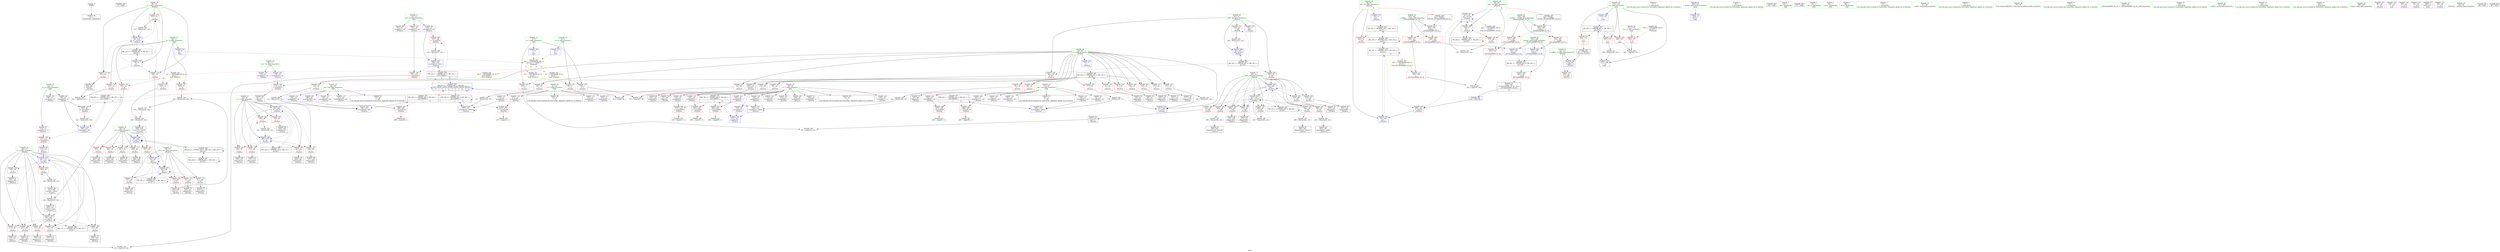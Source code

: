digraph "SVFG" {
	label="SVFG";

	Node0x55dfea35b270 [shape=record,color=grey,label="{NodeID: 0\nNullPtr}"];
	Node0x55dfea35b270 -> Node0x55dfea383010[style=solid];
	Node0x55dfea3cb260 [shape=record,color=black,label="{NodeID: 443\n70 = PHI()\n}"];
	Node0x55dfea386b60 [shape=record,color=red,label="{NodeID: 194\n107\<--106\n\<--arrayidx10\n_Z5solvei\n}"];
	Node0x55dfea386b60 -> Node0x55dfea394360[style=solid];
	Node0x55dfea383e10 [shape=record,color=purple,label="{NodeID: 111\n259\<--18\narrayidx86\<--v\n_Z5solvei\n}"];
	Node0x55dfea382080 [shape=record,color=green,label="{NodeID: 28\n50\<--51\nret\<--ret_field_insensitive\n_Z5solvei\n|{|<s3>8}}"];
	Node0x55dfea382080 -> Node0x55dfea38b390[style=solid];
	Node0x55dfea382080 -> Node0x55dfea390ab0[style=solid];
	Node0x55dfea382080 -> Node0x55dfea391130[style=solid];
	Node0x55dfea382080:s3 -> Node0x55dfea3cb850[style=solid,color=red];
	Node0x55dfea394c60 [shape=record,color=grey,label="{NodeID: 305\n151 = Binary(124, 150, )\n}"];
	Node0x55dfea394c60 -> Node0x55dfea388790[style=solid];
	Node0x55dfea3882b0 [shape=record,color=blue,label="{NodeID: 222\n99\<--101\narrayidx8\<--dec\n_Z5solvei\n}"];
	Node0x55dfea3882b0 -> Node0x55dfea386c30[style=dashed];
	Node0x55dfea3882b0 -> Node0x55dfea3ad9e0[style=dashed];
	Node0x55dfea389cd0 [shape=record,color=red,label="{NodeID: 139\n323\<--42\n\<--tc.addr\n_Z5solvei\n}"];
	Node0x55dfea384940 [shape=record,color=black,label="{NodeID: 56\n105\<--104\nidxprom9\<--\n_Z5solvei\n}"];
	Node0x55dfea3a25f0 [shape=record,color=black,label="{NodeID: 333\nMR_46V_3 = PHI(MR_46V_4, MR_46V_2, )\npts\{342 \}\n}"];
	Node0x55dfea3a25f0 -> Node0x55dfea387520[style=dashed];
	Node0x55dfea3917b0 [shape=record,color=blue,label="{NodeID: 250\n341\<--358\nretval\<--\n_ZSt3maxIiERKT_S2_S2_\n}"];
	Node0x55dfea3917b0 -> Node0x55dfea3a25f0[style=dashed];
	Node0x55dfea38b390 [shape=record,color=red,label="{NodeID: 167\n324\<--50\n\<--ret\n_Z5solvei\n}"];
	Node0x55dfea386000 [shape=record,color=black,label="{NodeID: 84\n248\<--247\nidxprom78\<--\n_Z5solvei\n}"];
	Node0x55dfea35f580 [shape=record,color=green,label="{NodeID: 1\n5\<--1\n\<--dummyObj\nCan only get source location for instruction, argument, global var or function.}"];
	Node0x55dfea3cb360 [shape=record,color=black,label="{NodeID: 444\n301 = PHI(338, )\n}"];
	Node0x55dfea3cb360 -> Node0x55dfea387450[style=solid];
	Node0x55dfea386c30 [shape=record,color=red,label="{NodeID: 195\n113\<--112\n\<--arrayidx13\n_Z5solvei\n}"];
	Node0x55dfea386c30 -> Node0x55dfea384ae0[style=solid];
	Node0x55dfea383ee0 [shape=record,color=purple,label="{NodeID: 112\n263\<--18\narrayidx89\<--v\n_Z5solvei\n}"];
	Node0x55dfea383ee0 -> Node0x55dfea387110[style=solid];
	Node0x55dfea382150 [shape=record,color=green,label="{NodeID: 29\n52\<--53\ni48\<--i48_field_insensitive\n_Z5solvei\n}"];
	Node0x55dfea382150 -> Node0x55dfea38b460[style=solid];
	Node0x55dfea382150 -> Node0x55dfea38b530[style=solid];
	Node0x55dfea382150 -> Node0x55dfea38b600[style=solid];
	Node0x55dfea382150 -> Node0x55dfea390b80[style=solid];
	Node0x55dfea382150 -> Node0x55dfea391470[style=solid];
	Node0x55dfea394de0 [shape=record,color=grey,label="{NodeID: 306\n178 = Binary(124, 177, )\n}"];
	Node0x55dfea394de0 -> Node0x55dfea390910[style=solid];
	Node0x55dfea388380 [shape=record,color=blue,label="{NodeID: 223\n106\<--108\narrayidx10\<--dec11\n_Z5solvei\n}"];
	Node0x55dfea388380 -> Node0x55dfea386dd0[style=dashed];
	Node0x55dfea388380 -> Node0x55dfea3adee0[style=dashed];
	Node0x55dfea389da0 [shape=record,color=red,label="{NodeID: 140\n82\<--44\n\<--i\n_Z5solvei\n}"];
	Node0x55dfea389da0 -> Node0x55dfea3962e0[style=solid];
	Node0x55dfea384a10 [shape=record,color=black,label="{NodeID: 57\n111\<--110\nidxprom12\<--\n_Z5solvei\n}"];
	Node0x55dfea391880 [shape=record,color=blue,label="{NodeID: 251\n369\<--5\nretval\<--\nmain\n}"];
	Node0x55dfea38b460 [shape=record,color=red,label="{NodeID: 168\n194\<--52\n\<--i48\n_Z5solvei\n}"];
	Node0x55dfea38b460 -> Node0x55dfea3858b0[style=solid];
	Node0x55dfea3860d0 [shape=record,color=black,label="{NodeID: 85\n251\<--250\nidxprom80\<--\n_Z5solvei\n}"];
	Node0x55dfea35f610 [shape=record,color=green,label="{NodeID: 2\n8\<--1\n\<--dummyObj\nCan only get source location for instruction, argument, global var or function.}"];
	Node0x55dfea3cb550 [shape=record,color=black,label="{NodeID: 445\n326 = PHI()\n}"];
	Node0x55dfea386d00 [shape=record,color=red,label="{NodeID: 196\n119\<--118\n\<--arrayidx15\n_Z5solvei\n}"];
	Node0x55dfea386d00 -> Node0x55dfea384c80[style=solid];
	Node0x55dfea383fb0 [shape=record,color=purple,label="{NodeID: 113\n154\<--21\narrayidx32\<--u\n_Z5solvei\n}"];
	Node0x55dfea382220 [shape=record,color=green,label="{NodeID: 30\n54\<--55\nj\<--j_field_insensitive\n_Z5solvei\n}"];
	Node0x55dfea382220 -> Node0x55dfea38b6d0[style=solid];
	Node0x55dfea382220 -> Node0x55dfea38b7a0[style=solid];
	Node0x55dfea382220 -> Node0x55dfea38b870[style=solid];
	Node0x55dfea382220 -> Node0x55dfea390c50[style=solid];
	Node0x55dfea382220 -> Node0x55dfea3913a0[style=solid];
	Node0x55dfea38cd50 [shape=record,color=yellow,style=double,label="{NodeID: 390\n34V_1 = ENCHI(MR_34V_0)\npts\{170000 \}\nFun[_Z5solvei]}"];
	Node0x55dfea38cd50 -> Node0x55dfea386d00[style=dashed];
	Node0x55dfea394f60 [shape=record,color=grey,label="{NodeID: 307\n295 = Binary(294, 124, )\n}"];
	Node0x55dfea394f60 -> Node0x55dfea386750[style=solid];
	Node0x55dfea388450 [shape=record,color=blue,label="{NodeID: 224\n46\<--114\nx\<--conv\n_Z5solvei\n}"];
	Node0x55dfea388450 -> Node0x55dfea38a900[style=dashed];
	Node0x55dfea388450 -> Node0x55dfea38a9d0[style=dashed];
	Node0x55dfea388450 -> Node0x55dfea38aaa0[style=dashed];
	Node0x55dfea388450 -> Node0x55dfea38ab70[style=dashed];
	Node0x55dfea388450 -> Node0x55dfea38ac40[style=dashed];
	Node0x55dfea388450 -> Node0x55dfea38ad10[style=dashed];
	Node0x55dfea388450 -> Node0x55dfea38ade0[style=dashed];
	Node0x55dfea388450 -> Node0x55dfea388860[style=dashed];
	Node0x55dfea388450 -> Node0x55dfea3acfe0[style=dashed];
	Node0x55dfea389e70 [shape=record,color=red,label="{NodeID: 141\n86\<--44\n\<--i\n_Z5solvei\n}"];
	Node0x55dfea389e70 -> Node0x55dfea384600[style=solid];
	Node0x55dfea384ae0 [shape=record,color=black,label="{NodeID: 58\n114\<--113\nconv\<--\n_Z5solvei\n}"];
	Node0x55dfea384ae0 -> Node0x55dfea388450[style=solid];
	Node0x55dfea391950 [shape=record,color=blue,label="{NodeID: 252\n373\<--124\ni\<--\nmain\n}"];
	Node0x55dfea391950 -> Node0x55dfea3a88f0[style=dashed];
	Node0x55dfea38b530 [shape=record,color=red,label="{NodeID: 169\n208\<--52\n\<--i48\n_Z5solvei\n}"];
	Node0x55dfea38b530 -> Node0x55dfea390df0[style=solid];
	Node0x55dfea3861a0 [shape=record,color=black,label="{NodeID: 86\n258\<--257\nidxprom85\<--\n_Z5solvei\n}"];
	Node0x55dfea380380 [shape=record,color=green,label="{NodeID: 3\n30\<--1\n.str\<--dummyObj\nGlob }"];
	Node0x55dfea3cb620 [shape=record,color=black,label="{NodeID: 446\n377 = PHI()\n}"];
	Node0x55dfea386dd0 [shape=record,color=red,label="{NodeID: 197\n138\<--137\n\<--arrayidx23\n_Z5solvei\n}"];
	Node0x55dfea386dd0 -> Node0x55dfea396160[style=solid];
	Node0x55dfea384080 [shape=record,color=purple,label="{NodeID: 114\n157\<--21\narrayidx34\<--u\n_Z5solvei\n}"];
	Node0x55dfea384080 -> Node0x55dfea388790[style=solid];
	Node0x55dfea3822f0 [shape=record,color=green,label="{NodeID: 31\n56\<--57\nx57\<--x57_field_insensitive\n_Z5solvei\n}"];
	Node0x55dfea3822f0 -> Node0x55dfea38b940[style=solid];
	Node0x55dfea3822f0 -> Node0x55dfea38ba10[style=solid];
	Node0x55dfea3822f0 -> Node0x55dfea38bae0[style=solid];
	Node0x55dfea3822f0 -> Node0x55dfea38bbb0[style=solid];
	Node0x55dfea3822f0 -> Node0x55dfea390d20[style=solid];
	Node0x55dfea3822f0 -> Node0x55dfea391200[style=solid];
	Node0x55dfea3950e0 [shape=record,color=grey,label="{NodeID: 308\n320 = Binary(319, 124, )\n}"];
	Node0x55dfea3950e0 -> Node0x55dfea391470[style=solid];
	Node0x55dfea388520 [shape=record,color=blue,label="{NodeID: 225\n48\<--120\nt\<--conv16\n_Z5solvei\n}"];
	Node0x55dfea388520 -> Node0x55dfea38aeb0[style=dashed];
	Node0x55dfea388520 -> Node0x55dfea38af80[style=dashed];
	Node0x55dfea388520 -> Node0x55dfea38b050[style=dashed];
	Node0x55dfea388520 -> Node0x55dfea38b120[style=dashed];
	Node0x55dfea388520 -> Node0x55dfea38b1f0[style=dashed];
	Node0x55dfea388520 -> Node0x55dfea38b2c0[style=dashed];
	Node0x55dfea388520 -> Node0x55dfea388930[style=dashed];
	Node0x55dfea388520 -> Node0x55dfea3ad4e0[style=dashed];
	Node0x55dfea389f40 [shape=record,color=red,label="{NodeID: 142\n89\<--44\n\<--i\n_Z5solvei\n}"];
	Node0x55dfea389f40 -> Node0x55dfea3846d0[style=solid];
	Node0x55dfea384bb0 [shape=record,color=black,label="{NodeID: 59\n117\<--116\nidxprom14\<--\n_Z5solvei\n}"];
	Node0x55dfea391a20 [shape=record,color=blue,label="{NodeID: 253\n373\<--388\ni\<--inc\nmain\n}"];
	Node0x55dfea391a20 -> Node0x55dfea3a88f0[style=dashed];
	Node0x55dfea38b600 [shape=record,color=red,label="{NodeID: 170\n319\<--52\n\<--i48\n_Z5solvei\n}"];
	Node0x55dfea38b600 -> Node0x55dfea3950e0[style=solid];
	Node0x55dfea386270 [shape=record,color=black,label="{NodeID: 87\n262\<--261\nidxprom88\<--add87\n_Z5solvei\n}"];
	Node0x55dfea380410 [shape=record,color=green,label="{NodeID: 4\n32\<--1\n.str.1\<--dummyObj\nGlob }"];
	Node0x55dfea3cb6f0 [shape=record,color=black,label="{NodeID: 447\n41 = PHI(384, )\n0th arg _Z5solvei }"];
	Node0x55dfea3cb6f0 -> Node0x55dfea388110[style=solid];
	Node0x55dfea386ea0 [shape=record,color=red,label="{NodeID: 198\n217\<--216\n\<--arrayidx62\n_Z5solvei\n}"];
	Node0x55dfea386ea0 -> Node0x55dfea396760[style=solid];
	Node0x55dfea384150 [shape=record,color=purple,label="{NodeID: 115\n270\<--21\narrayidx94\<--u\n_Z5solvei\n}"];
	Node0x55dfea3823c0 [shape=record,color=green,label="{NodeID: 32\n58\<--59\ny\<--y_field_insensitive\n_Z5solvei\n}"];
	Node0x55dfea3823c0 -> Node0x55dfea38bc80[style=solid];
	Node0x55dfea3823c0 -> Node0x55dfea38bd50[style=solid];
	Node0x55dfea3823c0 -> Node0x55dfea38be20[style=solid];
	Node0x55dfea3823c0 -> Node0x55dfea38bef0[style=solid];
	Node0x55dfea3823c0 -> Node0x55dfea38bfc0[style=solid];
	Node0x55dfea3823c0 -> Node0x55dfea390f90[style=solid];
	Node0x55dfea395260 [shape=record,color=grey,label="{NodeID: 309\n310 = Binary(309, 124, )\n}"];
	Node0x55dfea395260 -> Node0x55dfea3912d0[style=solid];
	Node0x55dfea3885f0 [shape=record,color=blue,label="{NodeID: 226\n130\<--123\narrayidx20\<--add\n_Z5solvei\n}"];
	Node0x55dfea3885f0 -> Node0x55dfea3aede0[style=dashed];
	Node0x55dfea38a010 [shape=record,color=red,label="{NodeID: 143\n92\<--44\n\<--i\n_Z5solvei\n}"];
	Node0x55dfea38a010 -> Node0x55dfea3847a0[style=solid];
	Node0x55dfea384c80 [shape=record,color=black,label="{NodeID: 60\n120\<--119\nconv16\<--\n_Z5solvei\n}"];
	Node0x55dfea384c80 -> Node0x55dfea388520[style=solid];
	Node0x55dfea38b6d0 [shape=record,color=red,label="{NodeID: 171\n201\<--54\n\<--j\n_Z5solvei\n}"];
	Node0x55dfea38b6d0 -> Node0x55dfea385980[style=solid];
	Node0x55dfea386340 [shape=record,color=black,label="{NodeID: 88\n269\<--268\nidxprom93\<--\n_Z5solvei\n}"];
	Node0x55dfea3804a0 [shape=record,color=green,label="{NodeID: 5\n34\<--1\n.str.2\<--dummyObj\nGlob }"];
	Node0x55dfea3cb850 [shape=record,color=black,label="{NodeID: 448\n339 = PHI(50, )\n0th arg _ZSt3maxIiERKT_S2_S2_ }"];
	Node0x55dfea3cb850 -> Node0x55dfea391540[style=solid];
	Node0x55dfea3acae0 [shape=record,color=black,label="{NodeID: 365\nMR_10V_3 = PHI(MR_10V_4, MR_10V_2, )\npts\{45 \}\n}"];
	Node0x55dfea3acae0 -> Node0x55dfea389da0[style=dashed];
	Node0x55dfea3acae0 -> Node0x55dfea389e70[style=dashed];
	Node0x55dfea3acae0 -> Node0x55dfea389f40[style=dashed];
	Node0x55dfea3acae0 -> Node0x55dfea38a010[style=dashed];
	Node0x55dfea3acae0 -> Node0x55dfea38a0e0[style=dashed];
	Node0x55dfea3acae0 -> Node0x55dfea38a1b0[style=dashed];
	Node0x55dfea3acae0 -> Node0x55dfea38a280[style=dashed];
	Node0x55dfea3acae0 -> Node0x55dfea38a350[style=dashed];
	Node0x55dfea3acae0 -> Node0x55dfea38a420[style=dashed];
	Node0x55dfea3acae0 -> Node0x55dfea38a4f0[style=dashed];
	Node0x55dfea3acae0 -> Node0x55dfea38a5c0[style=dashed];
	Node0x55dfea3acae0 -> Node0x55dfea38a690[style=dashed];
	Node0x55dfea3acae0 -> Node0x55dfea38a760[style=dashed];
	Node0x55dfea3acae0 -> Node0x55dfea38a830[style=dashed];
	Node0x55dfea3acae0 -> Node0x55dfea3909e0[style=dashed];
	Node0x55dfea386f70 [shape=record,color=red,label="{NodeID: 199\n227\<--226\n\<--arrayidx66\n_Z5solvei\n}"];
	Node0x55dfea386f70 -> Node0x55dfea397360[style=solid];
	Node0x55dfea388a20 [shape=record,color=purple,label="{NodeID: 116\n273\<--21\narrayidx96\<--u\n_Z5solvei\n}"];
	Node0x55dfea388a20 -> Node0x55dfea3871e0[style=solid];
	Node0x55dfea382490 [shape=record,color=green,label="{NodeID: 33\n60\<--61\nt58\<--t58_field_insensitive\n_Z5solvei\n}"];
	Node0x55dfea382490 -> Node0x55dfea38c090[style=solid];
	Node0x55dfea382490 -> Node0x55dfea38c160[style=solid];
	Node0x55dfea382490 -> Node0x55dfea38c230[style=solid];
	Node0x55dfea382490 -> Node0x55dfea38c300[style=solid];
	Node0x55dfea382490 -> Node0x55dfea38c3d0[style=solid];
	Node0x55dfea382490 -> Node0x55dfea38c4a0[style=solid];
	Node0x55dfea382490 -> Node0x55dfea38c570[style=solid];
	Node0x55dfea382490 -> Node0x55dfea38c640[style=solid];
	Node0x55dfea382490 -> Node0x55dfea38c710[style=solid];
	Node0x55dfea382490 -> Node0x55dfea390df0[style=solid];
	Node0x55dfea382490 -> Node0x55dfea3912d0[style=solid];
	Node0x55dfea3953e0 [shape=record,color=grey,label="{NodeID: 310\n188 = Binary(187, 124, )\n}"];
	Node0x55dfea3953e0 -> Node0x55dfea3909e0[style=solid];
	Node0x55dfea3886c0 [shape=record,color=blue,label="{NodeID: 227\n148\<--142\narrayidx29\<--add25\n_Z5solvei\n}"];
	Node0x55dfea3886c0 -> Node0x55dfea3886c0[style=dashed];
	Node0x55dfea3886c0 -> Node0x55dfea390840[style=dashed];
	Node0x55dfea38a0e0 [shape=record,color=red,label="{NodeID: 144\n97\<--44\n\<--i\n_Z5solvei\n}"];
	Node0x55dfea38a0e0 -> Node0x55dfea384870[style=solid];
	Node0x55dfea384d50 [shape=record,color=black,label="{NodeID: 61\n126\<--125\nidxprom17\<--\n_Z5solvei\n}"];
	Node0x55dfea3a3ef0 [shape=record,color=black,label="{NodeID: 338\nMR_16V_6 = PHI(MR_16V_7, MR_16V_4, )\npts\{51 \}\n|{|<s4>8}}"];
	Node0x55dfea3a3ef0 -> Node0x55dfea387450[style=dashed];
	Node0x55dfea3a3ef0 -> Node0x55dfea391130[style=dashed];
	Node0x55dfea3a3ef0 -> Node0x55dfea3a3ef0[style=dashed];
	Node0x55dfea3a3ef0 -> Node0x55dfea3aace0[style=dashed];
	Node0x55dfea3a3ef0:s4 -> Node0x55dfea38e1c0[style=dashed,color=red];
	Node0x55dfea38b7a0 [shape=record,color=red,label="{NodeID: 172\n206\<--54\n\<--j\n_Z5solvei\n}"];
	Node0x55dfea38b7a0 -> Node0x55dfea390d20[style=solid];
	Node0x55dfea386410 [shape=record,color=black,label="{NodeID: 89\n272\<--271\nidxprom95\<--\n_Z5solvei\n}"];
	Node0x55dfea380d70 [shape=record,color=green,label="{NodeID: 6\n36\<--1\n.str.3\<--dummyObj\nGlob }"];
	Node0x55dfea3cb990 [shape=record,color=black,label="{NodeID: 449\n340 = PHI(62, )\n1st arg _ZSt3maxIiERKT_S2_S2_ }"];
	Node0x55dfea3cb990 -> Node0x55dfea391610[style=solid];
	Node0x55dfea3acfe0 [shape=record,color=black,label="{NodeID: 366\nMR_12V_2 = PHI(MR_12V_4, MR_12V_1, )\npts\{47 \}\n}"];
	Node0x55dfea3acfe0 -> Node0x55dfea388450[style=dashed];
	Node0x55dfea387040 [shape=record,color=red,label="{NodeID: 200\n253\<--252\n\<--arrayidx81\n_Z5solvei\n}"];
	Node0x55dfea387040 -> Node0x55dfea396be0[style=solid];
	Node0x55dfea388af0 [shape=record,color=purple,label="{NodeID: 117\n127\<--24\narrayidx18\<--ent\n_Z5solvei\n}"];
	Node0x55dfea382560 [shape=record,color=green,label="{NodeID: 34\n62\<--63\ncnt\<--cnt_field_insensitive\n_Z5solvei\n|{|<s3>8}}"];
	Node0x55dfea382560 -> Node0x55dfea3869c0[style=solid];
	Node0x55dfea382560 -> Node0x55dfea390ec0[style=solid];
	Node0x55dfea382560 -> Node0x55dfea391060[style=solid];
	Node0x55dfea382560:s3 -> Node0x55dfea3cb990[style=solid,color=red];
	Node0x55dfea395560 [shape=record,color=grey,label="{NodeID: 311\n388 = Binary(387, 124, )\n}"];
	Node0x55dfea395560 -> Node0x55dfea391a20[style=solid];
	Node0x55dfea388790 [shape=record,color=blue,label="{NodeID: 228\n157\<--151\narrayidx34\<--add30\n_Z5solvei\n}"];
	Node0x55dfea388790 -> Node0x55dfea388790[style=dashed];
	Node0x55dfea388790 -> Node0x55dfea3ae8e0[style=dashed];
	Node0x55dfea38a1b0 [shape=record,color=red,label="{NodeID: 145\n104\<--44\n\<--i\n_Z5solvei\n}"];
	Node0x55dfea38a1b0 -> Node0x55dfea384940[style=solid];
	Node0x55dfea384e20 [shape=record,color=black,label="{NodeID: 62\n129\<--128\nidxprom19\<--\n_Z5solvei\n}"];
	Node0x55dfea38b870 [shape=record,color=red,label="{NodeID: 173\n314\<--54\n\<--j\n_Z5solvei\n}"];
	Node0x55dfea38b870 -> Node0x55dfea394ae0[style=solid];
	Node0x55dfea3864e0 [shape=record,color=black,label="{NodeID: 90\n282\<--281\nidxprom101\<--\n_Z5solvei\n}"];
	Node0x55dfea380e00 [shape=record,color=green,label="{NodeID: 7\n72\<--1\n\<--dummyObj\nCan only get source location for instruction, argument, global var or function.}"];
	Node0x55dfea3ad4e0 [shape=record,color=black,label="{NodeID: 367\nMR_14V_2 = PHI(MR_14V_4, MR_14V_1, )\npts\{49 \}\n}"];
	Node0x55dfea3ad4e0 -> Node0x55dfea388520[style=dashed];
	Node0x55dfea387110 [shape=record,color=red,label="{NodeID: 201\n264\<--263\n\<--arrayidx89\n_Z5solvei\n}"];
	Node0x55dfea387110 -> Node0x55dfea3965e0[style=solid];
	Node0x55dfea388bc0 [shape=record,color=purple,label="{NodeID: 118\n130\<--24\narrayidx20\<--ent\n_Z5solvei\n}"];
	Node0x55dfea388bc0 -> Node0x55dfea3885f0[style=solid];
	Node0x55dfea382630 [shape=record,color=green,label="{NodeID: 35\n67\<--68\nscanf\<--scanf_field_insensitive\n}"];
	Node0x55dfea38e1c0 [shape=record,color=yellow,style=double,label="{NodeID: 395\n16V_1 = ENCHI(MR_16V_0)\npts\{51 \}\nFun[_ZSt3maxIiERKT_S2_S2_]}"];
	Node0x55dfea38e1c0 -> Node0x55dfea387930[style=dashed];
	Node0x55dfea3956e0 [shape=record,color=grey,label="{NodeID: 312\n163 = Binary(161, 162, )\n}"];
	Node0x55dfea3956e0 -> Node0x55dfea3854a0[style=solid];
	Node0x55dfea388860 [shape=record,color=blue,label="{NodeID: 229\n46\<--164\nx\<--conv37\n_Z5solvei\n}"];
	Node0x55dfea388860 -> Node0x55dfea38a9d0[style=dashed];
	Node0x55dfea388860 -> Node0x55dfea38aaa0[style=dashed];
	Node0x55dfea388860 -> Node0x55dfea38ab70[style=dashed];
	Node0x55dfea388860 -> Node0x55dfea38ac40[style=dashed];
	Node0x55dfea388860 -> Node0x55dfea38ad10[style=dashed];
	Node0x55dfea388860 -> Node0x55dfea38ade0[style=dashed];
	Node0x55dfea388860 -> Node0x55dfea388860[style=dashed];
	Node0x55dfea388860 -> Node0x55dfea3acfe0[style=dashed];
	Node0x55dfea38a280 [shape=record,color=red,label="{NodeID: 146\n110\<--44\n\<--i\n_Z5solvei\n}"];
	Node0x55dfea38a280 -> Node0x55dfea384a10[style=solid];
	Node0x55dfea384ef0 [shape=record,color=black,label="{NodeID: 63\n134\<--133\nconv21\<--\n_Z5solvei\n}"];
	Node0x55dfea384ef0 -> Node0x55dfea396160[style=solid];
	Node0x55dfea38b940 [shape=record,color=red,label="{NodeID: 174\n211\<--56\n\<--x57\n_Z5solvei\n}"];
	Node0x55dfea38b940 -> Node0x55dfea385a50[style=solid];
	Node0x55dfea3865b0 [shape=record,color=black,label="{NodeID: 91\n286\<--285\nidxprom104\<--add103\n_Z5solvei\n}"];
	Node0x55dfea380e90 [shape=record,color=green,label="{NodeID: 8\n73\<--1\n\<--dummyObj\nCan only get source location for instruction, argument, global var or function.}"];
	Node0x55dfea3ad9e0 [shape=record,color=black,label="{NodeID: 368\nMR_30V_2 = PHI(MR_30V_3, MR_30V_1, )\npts\{130000 \}\n|{|<s2>11}}"];
	Node0x55dfea3ad9e0 -> Node0x55dfea386a90[style=dashed];
	Node0x55dfea3ad9e0 -> Node0x55dfea3882b0[style=dashed];
	Node0x55dfea3ad9e0:s2 -> Node0x55dfea3a8df0[style=dashed,color=blue];
	Node0x55dfea3871e0 [shape=record,color=red,label="{NodeID: 202\n274\<--273\n\<--arrayidx96\n_Z5solvei\n}"];
	Node0x55dfea3871e0 -> Node0x55dfea3971e0[style=solid];
	Node0x55dfea388c90 [shape=record,color=purple,label="{NodeID: 119\n283\<--24\narrayidx102\<--ent\n_Z5solvei\n}"];
	Node0x55dfea382730 [shape=record,color=green,label="{NodeID: 36\n75\<--76\nllvm.memset.p0i8.i64\<--llvm.memset.p0i8.i64_field_insensitive\n}"];
	Node0x55dfea38e2d0 [shape=record,color=yellow,style=double,label="{NodeID: 396\n28V_1 = ENCHI(MR_28V_0)\npts\{63 \}\nFun[_ZSt3maxIiERKT_S2_S2_]}"];
	Node0x55dfea38e2d0 -> Node0x55dfea387a00[style=dashed];
	Node0x55dfea395860 [shape=record,color=grey,label="{NodeID: 313\n160 = Binary(159, 124, )\n}"];
	Node0x55dfea395860 -> Node0x55dfea3853d0[style=solid];
	Node0x55dfea388930 [shape=record,color=blue,label="{NodeID: 230\n48\<--167\nt\<--inc\n_Z5solvei\n}"];
	Node0x55dfea388930 -> Node0x55dfea38af80[style=dashed];
	Node0x55dfea388930 -> Node0x55dfea38b050[style=dashed];
	Node0x55dfea388930 -> Node0x55dfea38b120[style=dashed];
	Node0x55dfea388930 -> Node0x55dfea38b1f0[style=dashed];
	Node0x55dfea388930 -> Node0x55dfea38b2c0[style=dashed];
	Node0x55dfea388930 -> Node0x55dfea388930[style=dashed];
	Node0x55dfea388930 -> Node0x55dfea3ad4e0[style=dashed];
	Node0x55dfea38a350 [shape=record,color=red,label="{NodeID: 147\n116\<--44\n\<--i\n_Z5solvei\n}"];
	Node0x55dfea38a350 -> Node0x55dfea384bb0[style=solid];
	Node0x55dfea384fc0 [shape=record,color=black,label="{NodeID: 64\n136\<--135\nidxprom22\<--\n_Z5solvei\n}"];
	Node0x55dfea38ba10 [shape=record,color=red,label="{NodeID: 175\n221\<--56\n\<--x57\n_Z5solvei\n}"];
	Node0x55dfea38ba10 -> Node0x55dfea385bf0[style=solid];
	Node0x55dfea386680 [shape=record,color=black,label="{NodeID: 92\n292\<--291\nidxprom107\<--\n_Z5solvei\n}"];
	Node0x55dfea380f20 [shape=record,color=green,label="{NodeID: 9\n74\<--1\n\<--dummyObj\nCan only get source location for instruction, argument, global var or function.}"];
	Node0x55dfea3adee0 [shape=record,color=black,label="{NodeID: 369\nMR_32V_2 = PHI(MR_32V_3, MR_32V_1, )\npts\{150000 \}\n|{|<s2>11}}"];
	Node0x55dfea3adee0 -> Node0x55dfea386b60[style=dashed];
	Node0x55dfea3adee0 -> Node0x55dfea388380[style=dashed];
	Node0x55dfea3adee0:s2 -> Node0x55dfea3a8df0[style=dashed,color=blue];
	Node0x55dfea3872b0 [shape=record,color=red,label="{NodeID: 203\n288\<--287\n\<--arrayidx105\n_Z5solvei\n}"];
	Node0x55dfea3872b0 -> Node0x55dfea3974e0[style=solid];
	Node0x55dfea388d60 [shape=record,color=purple,label="{NodeID: 120\n287\<--24\narrayidx105\<--ent\n_Z5solvei\n}"];
	Node0x55dfea388d60 -> Node0x55dfea3872b0[style=solid];
	Node0x55dfea382830 [shape=record,color=green,label="{NodeID: 37\n302\<--303\n_ZSt3maxIiERKT_S2_S2_\<--_ZSt3maxIiERKT_S2_S2__field_insensitive\n}"];
	Node0x55dfea3959e0 [shape=record,color=grey,label="{NodeID: 314\n279 = Binary(278, 124, )\n}"];
	Node0x55dfea3959e0 -> Node0x55dfea391060[style=solid];
	Node0x55dfea390840 [shape=record,color=blue,label="{NodeID: 231\n175\<--124\narrayidx41\<--\n_Z5solvei\n}"];
	Node0x55dfea390840 -> Node0x55dfea3ae3e0[style=dashed];
	Node0x55dfea38a420 [shape=record,color=red,label="{NodeID: 148\n122\<--44\n\<--i\n_Z5solvei\n}"];
	Node0x55dfea38a420 -> Node0x55dfea3941e0[style=solid];
	Node0x55dfea385090 [shape=record,color=black,label="{NodeID: 65\n144\<--143\nidxprom26\<--\n_Z5solvei\n}"];
	Node0x55dfea38bae0 [shape=record,color=red,label="{NodeID: 176\n237\<--56\n\<--x57\n_Z5solvei\n}"];
	Node0x55dfea38bae0 -> Node0x55dfea385e60[style=solid];
	Node0x55dfea386750 [shape=record,color=black,label="{NodeID: 93\n296\<--295\nidxprom110\<--add109\n_Z5solvei\n}"];
	Node0x55dfea380fb0 [shape=record,color=green,label="{NodeID: 10\n102\<--1\n\<--dummyObj\nCan only get source location for instruction, argument, global var or function.}"];
	Node0x55dfea3ae3e0 [shape=record,color=black,label="{NodeID: 370\nMR_36V_2 = PHI(MR_36V_5, MR_36V_1, )\npts\{200000 \}\n|{|<s5>11}}"];
	Node0x55dfea3ae3e0 -> Node0x55dfea386ea0[style=dashed];
	Node0x55dfea3ae3e0 -> Node0x55dfea387040[style=dashed];
	Node0x55dfea3ae3e0 -> Node0x55dfea387110[style=dashed];
	Node0x55dfea3ae3e0 -> Node0x55dfea3886c0[style=dashed];
	Node0x55dfea3ae3e0 -> Node0x55dfea390840[style=dashed];
	Node0x55dfea3ae3e0:s5 -> Node0x55dfea3a8df0[style=dashed,color=blue];
	Node0x55dfea387380 [shape=record,color=red,label="{NodeID: 204\n298\<--297\n\<--arrayidx111\n_Z5solvei\n}"];
	Node0x55dfea387380 -> Node0x55dfea396d60[style=solid];
	Node0x55dfea388e30 [shape=record,color=purple,label="{NodeID: 121\n181\<--27\narrayidx44\<--out\n_Z5solvei\n}"];
	Node0x55dfea382930 [shape=record,color=green,label="{NodeID: 38\n327\<--328\nprintf\<--printf_field_insensitive\n}"];
	Node0x55dfea395b60 [shape=record,color=grey,label="{NodeID: 315\n285 = Binary(284, 124, )\n}"];
	Node0x55dfea395b60 -> Node0x55dfea3865b0[style=solid];
	Node0x55dfea390910 [shape=record,color=blue,label="{NodeID: 232\n184\<--178\narrayidx46\<--add42\n_Z5solvei\n}"];
	Node0x55dfea390910 -> Node0x55dfea3af2e0[style=dashed];
	Node0x55dfea38a4f0 [shape=record,color=red,label="{NodeID: 149\n135\<--44\n\<--i\n_Z5solvei\n}"];
	Node0x55dfea38a4f0 -> Node0x55dfea384fc0[style=solid];
	Node0x55dfea385160 [shape=record,color=black,label="{NodeID: 66\n147\<--146\nidxprom28\<--\n_Z5solvei\n}"];
	Node0x55dfea3a57f0 [shape=record,color=black,label="{NodeID: 343\nMR_16V_3 = PHI(MR_16V_4, MR_16V_2, )\npts\{51 \}\n}"];
	Node0x55dfea3a57f0 -> Node0x55dfea38b390[style=dashed];
	Node0x55dfea3a57f0 -> Node0x55dfea3aace0[style=dashed];
	Node0x55dfea38bbb0 [shape=record,color=red,label="{NodeID: 177\n247\<--56\n\<--x57\n_Z5solvei\n}"];
	Node0x55dfea38bbb0 -> Node0x55dfea386000[style=solid];
	Node0x55dfea386820 [shape=record,color=black,label="{NodeID: 94\n338\<--361\n_ZSt3maxIiERKT_S2_S2__ret\<--\n_ZSt3maxIiERKT_S2_S2_\n|{<s0>8}}"];
	Node0x55dfea386820:s0 -> Node0x55dfea3cb360[style=solid,color=blue];
	Node0x55dfea381040 [shape=record,color=green,label="{NodeID: 11\n124\<--1\n\<--dummyObj\nCan only get source location for instruction, argument, global var or function.}"];
	Node0x55dfea3ae8e0 [shape=record,color=black,label="{NodeID: 371\nMR_38V_2 = PHI(MR_38V_3, MR_38V_1, )\npts\{230000 \}\n|{|<s3>11}}"];
	Node0x55dfea3ae8e0 -> Node0x55dfea3871e0[style=dashed];
	Node0x55dfea3ae8e0 -> Node0x55dfea388790[style=dashed];
	Node0x55dfea3ae8e0 -> Node0x55dfea3ae8e0[style=dashed];
	Node0x55dfea3ae8e0:s3 -> Node0x55dfea3a8df0[style=dashed,color=blue];
	Node0x55dfea387450 [shape=record,color=red,label="{NodeID: 205\n304\<--301\n\<--call114\n_Z5solvei\n}"];
	Node0x55dfea387450 -> Node0x55dfea391130[style=solid];
	Node0x55dfea388f00 [shape=record,color=purple,label="{NodeID: 122\n184\<--27\narrayidx46\<--out\n_Z5solvei\n}"];
	Node0x55dfea388f00 -> Node0x55dfea390910[style=solid];
	Node0x55dfea382a30 [shape=record,color=green,label="{NodeID: 39\n341\<--342\nretval\<--retval_field_insensitive\n_ZSt3maxIiERKT_S2_S2_\n}"];
	Node0x55dfea382a30 -> Node0x55dfea387520[style=solid];
	Node0x55dfea382a30 -> Node0x55dfea3916e0[style=solid];
	Node0x55dfea382a30 -> Node0x55dfea3917b0[style=solid];
	Node0x55dfea395ce0 [shape=record,color=grey,label="{NodeID: 316\n244 = Binary(241, 243, )\n}"];
	Node0x55dfea395ce0 -> Node0x55dfea385f30[style=solid];
	Node0x55dfea3909e0 [shape=record,color=blue,label="{NodeID: 233\n44\<--188\ni\<--inc47\n_Z5solvei\n}"];
	Node0x55dfea3909e0 -> Node0x55dfea3acae0[style=dashed];
	Node0x55dfea38a5c0 [shape=record,color=red,label="{NodeID: 150\n141\<--44\n\<--i\n_Z5solvei\n}"];
	Node0x55dfea38a5c0 -> Node0x55dfea3944e0[style=solid];
	Node0x55dfea385230 [shape=record,color=black,label="{NodeID: 67\n153\<--152\nidxprom31\<--\n_Z5solvei\n}"];
	Node0x55dfea3a5cf0 [shape=record,color=black,label="{NodeID: 344\nMR_18V_3 = PHI(MR_18V_4, MR_18V_2, )\npts\{53 \}\n}"];
	Node0x55dfea3a5cf0 -> Node0x55dfea38b460[style=dashed];
	Node0x55dfea3a5cf0 -> Node0x55dfea38b530[style=dashed];
	Node0x55dfea3a5cf0 -> Node0x55dfea38b600[style=dashed];
	Node0x55dfea3a5cf0 -> Node0x55dfea391470[style=dashed];
	Node0x55dfea38bc80 [shape=record,color=red,label="{NodeID: 178\n257\<--58\n\<--y\n_Z5solvei\n}"];
	Node0x55dfea38bc80 -> Node0x55dfea3861a0[style=solid];
	Node0x55dfea3868f0 [shape=record,color=purple,label="{NodeID: 95\n88\<--12\narrayidx\<--st\n_Z5solvei\n}"];
	Node0x55dfea381140 [shape=record,color=green,label="{NodeID: 12\n242\<--1\n\<--dummyObj\nCan only get source location for instruction, argument, global var or function.}"];
	Node0x55dfea3aede0 [shape=record,color=black,label="{NodeID: 372\nMR_40V_2 = PHI(MR_40V_3, MR_40V_1, )\npts\{260000 \}\n|{|<s2>11}}"];
	Node0x55dfea3aede0 -> Node0x55dfea3872b0[style=dashed];
	Node0x55dfea3aede0 -> Node0x55dfea3885f0[style=dashed];
	Node0x55dfea3aede0:s2 -> Node0x55dfea3a8df0[style=dashed,color=blue];
	Node0x55dfea387520 [shape=record,color=red,label="{NodeID: 206\n361\<--341\n\<--retval\n_ZSt3maxIiERKT_S2_S2_\n}"];
	Node0x55dfea387520 -> Node0x55dfea386820[style=solid];
	Node0x55dfea388fd0 [shape=record,color=purple,label="{NodeID: 123\n223\<--27\narrayidx64\<--out\n_Z5solvei\n}"];
	Node0x55dfea382b00 [shape=record,color=green,label="{NodeID: 40\n343\<--344\n__a.addr\<--__a.addr_field_insensitive\n_ZSt3maxIiERKT_S2_S2_\n}"];
	Node0x55dfea382b00 -> Node0x55dfea3875f0[style=solid];
	Node0x55dfea382b00 -> Node0x55dfea3876c0[style=solid];
	Node0x55dfea382b00 -> Node0x55dfea391540[style=solid];
	Node0x55dfea395e60 [shape=record,color=grey,label="{NodeID: 317\n241 = Binary(240, 242, )\n}"];
	Node0x55dfea395e60 -> Node0x55dfea395ce0[style=solid];
	Node0x55dfea390ab0 [shape=record,color=blue,label="{NodeID: 234\n50\<--5\nret\<--\n_Z5solvei\n}"];
	Node0x55dfea390ab0 -> Node0x55dfea3a57f0[style=dashed];
	Node0x55dfea38a690 [shape=record,color=red,label="{NodeID: 151\n150\<--44\n\<--i\n_Z5solvei\n}"];
	Node0x55dfea38a690 -> Node0x55dfea394c60[style=solid];
	Node0x55dfea385300 [shape=record,color=black,label="{NodeID: 68\n156\<--155\nidxprom33\<--\n_Z5solvei\n}"];
	Node0x55dfea3a61f0 [shape=record,color=black,label="{NodeID: 345\nMR_20V_2 = PHI(MR_20V_4, MR_20V_1, )\npts\{55 \}\n}"];
	Node0x55dfea3a61f0 -> Node0x55dfea390c50[style=dashed];
	Node0x55dfea38bd50 [shape=record,color=red,label="{NodeID: 179\n268\<--58\n\<--y\n_Z5solvei\n}"];
	Node0x55dfea38bd50 -> Node0x55dfea386340[style=solid];
	Node0x55dfea3831e0 [shape=record,color=purple,label="{NodeID: 96\n99\<--12\narrayidx8\<--st\n_Z5solvei\n}"];
	Node0x55dfea3831e0 -> Node0x55dfea386a90[style=solid];
	Node0x55dfea3831e0 -> Node0x55dfea3882b0[style=solid];
	Node0x55dfea381240 [shape=record,color=green,label="{NodeID: 13\n4\<--6\nn\<--n_field_insensitive\nGlob }"];
	Node0x55dfea381240 -> Node0x55dfea389720[style=solid];
	Node0x55dfea381240 -> Node0x55dfea387e10[style=solid];
	Node0x55dfea3af2e0 [shape=record,color=black,label="{NodeID: 373\nMR_42V_2 = PHI(MR_42V_3, MR_42V_1, )\npts\{290000 \}\n|{|<s3>11}}"];
	Node0x55dfea3af2e0 -> Node0x55dfea386f70[style=dashed];
	Node0x55dfea3af2e0 -> Node0x55dfea387380[style=dashed];
	Node0x55dfea3af2e0 -> Node0x55dfea390910[style=dashed];
	Node0x55dfea3af2e0:s3 -> Node0x55dfea3a8df0[style=dashed,color=blue];
	Node0x55dfea3875f0 [shape=record,color=red,label="{NodeID: 207\n349\<--343\n\<--__a.addr\n_ZSt3maxIiERKT_S2_S2_\n}"];
	Node0x55dfea3875f0 -> Node0x55dfea387930[style=solid];
	Node0x55dfea3890a0 [shape=record,color=purple,label="{NodeID: 124\n226\<--27\narrayidx66\<--out\n_Z5solvei\n}"];
	Node0x55dfea3890a0 -> Node0x55dfea386f70[style=solid];
	Node0x55dfea382bd0 [shape=record,color=green,label="{NodeID: 41\n345\<--346\n__b.addr\<--__b.addr_field_insensitive\n_ZSt3maxIiERKT_S2_S2_\n}"];
	Node0x55dfea382bd0 -> Node0x55dfea387790[style=solid];
	Node0x55dfea382bd0 -> Node0x55dfea387860[style=solid];
	Node0x55dfea382bd0 -> Node0x55dfea391610[style=solid];
	Node0x55dfea3a6bf0 [shape=record,color=yellow,style=double,label="{NodeID: 401\n54V_1 = ENCHI(MR_54V_0)\npts\{372 \}\nFun[main]}"];
	Node0x55dfea3a6bf0 -> Node0x55dfea387ad0[style=dashed];
	Node0x55dfea395fe0 [shape=record,color=grey,label="{NodeID: 318\n240 = Binary(238, 239, )\n}"];
	Node0x55dfea395fe0 -> Node0x55dfea395e60[style=solid];
	Node0x55dfea390b80 [shape=record,color=blue,label="{NodeID: 235\n52\<--5\ni48\<--\n_Z5solvei\n}"];
	Node0x55dfea390b80 -> Node0x55dfea3a5cf0[style=dashed];
	Node0x55dfea38a760 [shape=record,color=red,label="{NodeID: 152\n177\<--44\n\<--i\n_Z5solvei\n}"];
	Node0x55dfea38a760 -> Node0x55dfea394de0[style=solid];
	Node0x55dfea3853d0 [shape=record,color=black,label="{NodeID: 69\n161\<--160\nconv36\<--add35\n_Z5solvei\n}"];
	Node0x55dfea3853d0 -> Node0x55dfea3956e0[style=solid];
	Node0x55dfea3a66f0 [shape=record,color=black,label="{NodeID: 346\nMR_22V_2 = PHI(MR_22V_3, MR_22V_1, )\npts\{57 \}\n}"];
	Node0x55dfea3a66f0 -> Node0x55dfea390d20[style=dashed];
	Node0x55dfea3a66f0 -> Node0x55dfea3a66f0[style=dashed];
	Node0x55dfea38be20 [shape=record,color=red,label="{NodeID: 180\n281\<--58\n\<--y\n_Z5solvei\n}"];
	Node0x55dfea38be20 -> Node0x55dfea3864e0[style=solid];
	Node0x55dfea3832b0 [shape=record,color=purple,label="{NodeID: 97\n112\<--12\narrayidx13\<--st\n_Z5solvei\n}"];
	Node0x55dfea3832b0 -> Node0x55dfea386c30[style=solid];
	Node0x55dfea381340 [shape=record,color=green,label="{NodeID: 14\n7\<--9\nT\<--T_field_insensitive\nGlob }"];
	Node0x55dfea381340 -> Node0x55dfea3897f0[style=solid];
	Node0x55dfea381340 -> Node0x55dfea3898c0[style=solid];
	Node0x55dfea381340 -> Node0x55dfea387f10[style=solid];
	Node0x55dfea3af7e0 [shape=record,color=yellow,style=double,label="{NodeID: 374\n2V_1 = ENCHI(MR_2V_0)\npts\{6 \}\nFun[_Z5solvei]}"];
	Node0x55dfea3af7e0 -> Node0x55dfea389720[style=dashed];
	Node0x55dfea3876c0 [shape=record,color=red,label="{NodeID: 208\n358\<--343\n\<--__a.addr\n_ZSt3maxIiERKT_S2_S2_\n}"];
	Node0x55dfea3876c0 -> Node0x55dfea3917b0[style=solid];
	Node0x55dfea389170 [shape=record,color=purple,label="{NodeID: 125\n293\<--27\narrayidx108\<--out\n_Z5solvei\n}"];
	Node0x55dfea382ca0 [shape=record,color=green,label="{NodeID: 42\n366\<--367\nmain\<--main_field_insensitive\n}"];
	Node0x55dfea396160 [shape=record,color=grey,label="{NodeID: 319\n139 = cmp(134, 138, )\n}"];
	Node0x55dfea390c50 [shape=record,color=blue,label="{NodeID: 236\n54\<--5\nj\<--\n_Z5solvei\n}"];
	Node0x55dfea390c50 -> Node0x55dfea38b6d0[style=dashed];
	Node0x55dfea390c50 -> Node0x55dfea38b7a0[style=dashed];
	Node0x55dfea390c50 -> Node0x55dfea38b870[style=dashed];
	Node0x55dfea390c50 -> Node0x55dfea3913a0[style=dashed];
	Node0x55dfea390c50 -> Node0x55dfea3a61f0[style=dashed];
	Node0x55dfea38a830 [shape=record,color=red,label="{NodeID: 153\n187\<--44\n\<--i\n_Z5solvei\n}"];
	Node0x55dfea38a830 -> Node0x55dfea3953e0[style=solid];
	Node0x55dfea3854a0 [shape=record,color=black,label="{NodeID: 70\n164\<--163\nconv37\<--rem\n_Z5solvei\n}"];
	Node0x55dfea3854a0 -> Node0x55dfea388860[style=solid];
	Node0x55dfea3a7400 [shape=record,color=black,label="{NodeID: 347\nMR_24V_2 = PHI(MR_24V_3, MR_24V_1, )\npts\{59 \}\n}"];
	Node0x55dfea3a7400 -> Node0x55dfea390f90[style=dashed];
	Node0x55dfea3a7400 -> Node0x55dfea3a7400[style=dashed];
	Node0x55dfea3a7400 -> Node0x55dfea3a9de0[style=dashed];
	Node0x55dfea38bef0 [shape=record,color=red,label="{NodeID: 181\n291\<--58\n\<--y\n_Z5solvei\n}"];
	Node0x55dfea38bef0 -> Node0x55dfea386680[style=solid];
	Node0x55dfea383380 [shape=record,color=purple,label="{NodeID: 98\n91\<--14\narrayidx3\<--ed\n_Z5solvei\n}"];
	Node0x55dfea381440 [shape=record,color=green,label="{NodeID: 15\n10\<--11\nm\<--m_field_insensitive\nGlob }"];
	Node0x55dfea381440 -> Node0x55dfea389990[style=solid];
	Node0x55dfea381440 -> Node0x55dfea389a60[style=solid];
	Node0x55dfea381440 -> Node0x55dfea389b30[style=solid];
	Node0x55dfea381440 -> Node0x55dfea389c00[style=solid];
	Node0x55dfea381440 -> Node0x55dfea388010[style=solid];
	Node0x55dfea3b0300 [shape=record,color=yellow,style=double,label="{NodeID: 375\n4V_1 = ENCHI(MR_4V_0)\npts\{9 \}\nFun[_Z5solvei]}"];
	Node0x55dfea3b0300 -> Node0x55dfea3897f0[style=dashed];
	Node0x55dfea3b0300 -> Node0x55dfea3898c0[style=dashed];
	Node0x55dfea387790 [shape=record,color=red,label="{NodeID: 209\n351\<--345\n\<--__b.addr\n_ZSt3maxIiERKT_S2_S2_\n}"];
	Node0x55dfea387790 -> Node0x55dfea387a00[style=solid];
	Node0x55dfea389240 [shape=record,color=purple,label="{NodeID: 126\n297\<--27\narrayidx111\<--out\n_Z5solvei\n}"];
	Node0x55dfea389240 -> Node0x55dfea387380[style=solid];
	Node0x55dfea382da0 [shape=record,color=green,label="{NodeID: 43\n369\<--370\nretval\<--retval_field_insensitive\nmain\n}"];
	Node0x55dfea382da0 -> Node0x55dfea391880[style=solid];
	Node0x55dfea3a6db0 [shape=record,color=yellow,style=double,label="{NodeID: 403\n58V_1 = ENCHI(MR_58V_0)\npts\{6 9 11 170000 \}\nFun[main]|{<s0>11|<s1>11|<s2>11|<s3>11}}"];
	Node0x55dfea3a6db0:s0 -> Node0x55dfea3af7e0[style=dashed,color=red];
	Node0x55dfea3a6db0:s1 -> Node0x55dfea3b0300[style=dashed,color=red];
	Node0x55dfea3a6db0:s2 -> Node0x55dfea3b03e0[style=dashed,color=red];
	Node0x55dfea3a6db0:s3 -> Node0x55dfea38cd50[style=dashed,color=red];
	Node0x55dfea3962e0 [shape=record,color=grey,label="{NodeID: 320\n84 = cmp(82, 83, )\n}"];
	Node0x55dfea390d20 [shape=record,color=blue,label="{NodeID: 237\n56\<--206\nx57\<--\n_Z5solvei\n}"];
	Node0x55dfea390d20 -> Node0x55dfea38b940[style=dashed];
	Node0x55dfea390d20 -> Node0x55dfea38ba10[style=dashed];
	Node0x55dfea390d20 -> Node0x55dfea38bae0[style=dashed];
	Node0x55dfea390d20 -> Node0x55dfea38bbb0[style=dashed];
	Node0x55dfea390d20 -> Node0x55dfea390d20[style=dashed];
	Node0x55dfea390d20 -> Node0x55dfea391200[style=dashed];
	Node0x55dfea390d20 -> Node0x55dfea3a66f0[style=dashed];
	Node0x55dfea38a900 [shape=record,color=red,label="{NodeID: 154\n125\<--46\n\<--x\n_Z5solvei\n}"];
	Node0x55dfea38a900 -> Node0x55dfea384d50[style=solid];
	Node0x55dfea385570 [shape=record,color=black,label="{NodeID: 71\n171\<--170\nidxprom38\<--\n_Z5solvei\n}"];
	Node0x55dfea3a74f0 [shape=record,color=black,label="{NodeID: 348\nMR_26V_2 = PHI(MR_26V_3, MR_26V_1, )\npts\{61 \}\n}"];
	Node0x55dfea3a74f0 -> Node0x55dfea390df0[style=dashed];
	Node0x55dfea3a74f0 -> Node0x55dfea3a74f0[style=dashed];
	Node0x55dfea38bfc0 [shape=record,color=red,label="{NodeID: 182\n307\<--58\n\<--y\n_Z5solvei\n}"];
	Node0x55dfea38bfc0 -> Node0x55dfea391200[style=solid];
	Node0x55dfea383450 [shape=record,color=purple,label="{NodeID: 99\n106\<--14\narrayidx10\<--ed\n_Z5solvei\n}"];
	Node0x55dfea383450 -> Node0x55dfea386b60[style=solid];
	Node0x55dfea383450 -> Node0x55dfea388380[style=solid];
	Node0x55dfea381540 [shape=record,color=green,label="{NodeID: 16\n12\<--13\nst\<--st_field_insensitive\nGlob }"];
	Node0x55dfea381540 -> Node0x55dfea3868f0[style=solid];
	Node0x55dfea381540 -> Node0x55dfea3831e0[style=solid];
	Node0x55dfea381540 -> Node0x55dfea3832b0[style=solid];
	Node0x55dfea3b03e0 [shape=record,color=yellow,style=double,label="{NodeID: 376\n6V_1 = ENCHI(MR_6V_0)\npts\{11 \}\nFun[_Z5solvei]}"];
	Node0x55dfea3b03e0 -> Node0x55dfea389990[style=dashed];
	Node0x55dfea3b03e0 -> Node0x55dfea389a60[style=dashed];
	Node0x55dfea3b03e0 -> Node0x55dfea389b30[style=dashed];
	Node0x55dfea3b03e0 -> Node0x55dfea389c00[style=dashed];
	Node0x55dfea387860 [shape=record,color=red,label="{NodeID: 210\n355\<--345\n\<--__b.addr\n_ZSt3maxIiERKT_S2_S2_\n}"];
	Node0x55dfea387860 -> Node0x55dfea3916e0[style=solid];
	Node0x55dfea389310 [shape=record,color=purple,label="{NodeID: 127\n65\<--30\n\<--.str\n_Z5solvei\n}"];
	Node0x55dfea382e70 [shape=record,color=green,label="{NodeID: 44\n371\<--372\ntc\<--tc_field_insensitive\nmain\n}"];
	Node0x55dfea382e70 -> Node0x55dfea387ad0[style=solid];
	Node0x55dfea396460 [shape=record,color=grey,label="{NodeID: 321\n353 = cmp(350, 352, )\n}"];
	Node0x55dfea390df0 [shape=record,color=blue,label="{NodeID: 238\n60\<--208\nt58\<--\n_Z5solvei\n}"];
	Node0x55dfea390df0 -> Node0x55dfea38c090[style=dashed];
	Node0x55dfea390df0 -> Node0x55dfea38c160[style=dashed];
	Node0x55dfea390df0 -> Node0x55dfea38c230[style=dashed];
	Node0x55dfea390df0 -> Node0x55dfea38c300[style=dashed];
	Node0x55dfea390df0 -> Node0x55dfea38c3d0[style=dashed];
	Node0x55dfea390df0 -> Node0x55dfea38c4a0[style=dashed];
	Node0x55dfea390df0 -> Node0x55dfea38c570[style=dashed];
	Node0x55dfea390df0 -> Node0x55dfea38c640[style=dashed];
	Node0x55dfea390df0 -> Node0x55dfea38c710[style=dashed];
	Node0x55dfea390df0 -> Node0x55dfea390df0[style=dashed];
	Node0x55dfea390df0 -> Node0x55dfea3912d0[style=dashed];
	Node0x55dfea390df0 -> Node0x55dfea3a74f0[style=dashed];
	Node0x55dfea38a9d0 [shape=record,color=red,label="{NodeID: 155\n133\<--46\n\<--x\n_Z5solvei\n}"];
	Node0x55dfea38a9d0 -> Node0x55dfea384ef0[style=solid];
	Node0x55dfea385640 [shape=record,color=black,label="{NodeID: 72\n174\<--173\nidxprom40\<--\n_Z5solvei\n}"];
	Node0x55dfea3a79f0 [shape=record,color=black,label="{NodeID: 349\nMR_28V_2 = PHI(MR_28V_3, MR_28V_1, )\npts\{63 \}\n}"];
	Node0x55dfea3a79f0 -> Node0x55dfea390ec0[style=dashed];
	Node0x55dfea3a79f0 -> Node0x55dfea3a79f0[style=dashed];
	Node0x55dfea38c090 [shape=record,color=red,label="{NodeID: 183\n214\<--60\n\<--t58\n_Z5solvei\n}"];
	Node0x55dfea38c090 -> Node0x55dfea385b20[style=solid];
	Node0x55dfea383520 [shape=record,color=purple,label="{NodeID: 100\n137\<--14\narrayidx23\<--ed\n_Z5solvei\n}"];
	Node0x55dfea383520 -> Node0x55dfea386dd0[style=solid];
	Node0x55dfea381640 [shape=record,color=green,label="{NodeID: 17\n14\<--15\ned\<--ed_field_insensitive\nGlob }"];
	Node0x55dfea381640 -> Node0x55dfea383380[style=solid];
	Node0x55dfea381640 -> Node0x55dfea383450[style=solid];
	Node0x55dfea381640 -> Node0x55dfea383520[style=solid];
	Node0x55dfea387930 [shape=record,color=red,label="{NodeID: 211\n350\<--349\n\<--\n_ZSt3maxIiERKT_S2_S2_\n}"];
	Node0x55dfea387930 -> Node0x55dfea396460[style=solid];
	Node0x55dfea3893e0 [shape=record,color=purple,label="{NodeID: 128\n376\<--30\n\<--.str\nmain\n}"];
	Node0x55dfea382f40 [shape=record,color=green,label="{NodeID: 45\n373\<--374\ni\<--i_field_insensitive\nmain\n}"];
	Node0x55dfea382f40 -> Node0x55dfea387ba0[style=solid];
	Node0x55dfea382f40 -> Node0x55dfea387c70[style=solid];
	Node0x55dfea382f40 -> Node0x55dfea387d40[style=solid];
	Node0x55dfea382f40 -> Node0x55dfea391950[style=solid];
	Node0x55dfea382f40 -> Node0x55dfea391a20[style=solid];
	Node0x55dfea3965e0 [shape=record,color=grey,label="{NodeID: 322\n265 = cmp(264, 5, )\n}"];
	Node0x55dfea390ec0 [shape=record,color=blue,label="{NodeID: 239\n62\<--5\ncnt\<--\n_Z5solvei\n}"];
	Node0x55dfea390ec0 -> Node0x55dfea3869c0[style=dashed];
	Node0x55dfea390ec0 -> Node0x55dfea390ec0[style=dashed];
	Node0x55dfea390ec0 -> Node0x55dfea391060[style=dashed];
	Node0x55dfea390ec0 -> Node0x55dfea3a79f0[style=dashed];
	Node0x55dfea38aaa0 [shape=record,color=red,label="{NodeID: 156\n143\<--46\n\<--x\n_Z5solvei\n}"];
	Node0x55dfea38aaa0 -> Node0x55dfea385090[style=solid];
	Node0x55dfea385710 [shape=record,color=black,label="{NodeID: 73\n180\<--179\nidxprom43\<--\n_Z5solvei\n}"];
	Node0x55dfea38c160 [shape=record,color=red,label="{NodeID: 184\n224\<--60\n\<--t58\n_Z5solvei\n}"];
	Node0x55dfea38c160 -> Node0x55dfea385cc0[style=solid];
	Node0x55dfea3835f0 [shape=record,color=purple,label="{NodeID: 101\n94\<--16\narrayidx5\<--tm\n_Z5solvei\n}"];
	Node0x55dfea381740 [shape=record,color=green,label="{NodeID: 18\n16\<--17\ntm\<--tm_field_insensitive\nGlob }"];
	Node0x55dfea381740 -> Node0x55dfea3835f0[style=solid];
	Node0x55dfea381740 -> Node0x55dfea3836c0[style=solid];
	Node0x55dfea387a00 [shape=record,color=red,label="{NodeID: 212\n352\<--351\n\<--\n_ZSt3maxIiERKT_S2_S2_\n}"];
	Node0x55dfea387a00 -> Node0x55dfea396460[style=solid];
	Node0x55dfea3894b0 [shape=record,color=purple,label="{NodeID: 129\n69\<--32\n\<--.str.1\n_Z5solvei\n}"];
	Node0x55dfea383010 [shape=record,color=black,label="{NodeID: 46\n2\<--3\ndummyVal\<--dummyVal\n}"];
	Node0x55dfea396760 [shape=record,color=grey,label="{NodeID: 323\n218 = cmp(217, 5, )\n}"];
	Node0x55dfea390f90 [shape=record,color=blue,label="{NodeID: 240\n58\<--245\ny\<--conv77\n_Z5solvei\n}"];
	Node0x55dfea390f90 -> Node0x55dfea38bc80[style=dashed];
	Node0x55dfea390f90 -> Node0x55dfea38bd50[style=dashed];
	Node0x55dfea390f90 -> Node0x55dfea38be20[style=dashed];
	Node0x55dfea390f90 -> Node0x55dfea38bef0[style=dashed];
	Node0x55dfea390f90 -> Node0x55dfea38bfc0[style=dashed];
	Node0x55dfea390f90 -> Node0x55dfea390f90[style=dashed];
	Node0x55dfea390f90 -> Node0x55dfea3a9de0[style=dashed];
	Node0x55dfea38ab70 [shape=record,color=red,label="{NodeID: 157\n152\<--46\n\<--x\n_Z5solvei\n}"];
	Node0x55dfea38ab70 -> Node0x55dfea385230[style=solid];
	Node0x55dfea3857e0 [shape=record,color=black,label="{NodeID: 74\n183\<--182\nidxprom45\<--\n_Z5solvei\n}"];
	Node0x55dfea38c230 [shape=record,color=red,label="{NodeID: 185\n232\<--60\n\<--t58\n_Z5solvei\n}"];
	Node0x55dfea38c230 -> Node0x55dfea385d90[style=solid];
	Node0x55dfea3836c0 [shape=record,color=purple,label="{NodeID: 102\n118\<--16\narrayidx15\<--tm\n_Z5solvei\n}"];
	Node0x55dfea3836c0 -> Node0x55dfea386d00[style=solid];
	Node0x55dfea381840 [shape=record,color=green,label="{NodeID: 19\n18\<--20\nv\<--v_field_insensitive\nGlob }"];
	Node0x55dfea381840 -> Node0x55dfea384200[style=solid];
	Node0x55dfea381840 -> Node0x55dfea383790[style=solid];
	Node0x55dfea381840 -> Node0x55dfea383860[style=solid];
	Node0x55dfea381840 -> Node0x55dfea383930[style=solid];
	Node0x55dfea381840 -> Node0x55dfea383a00[style=solid];
	Node0x55dfea381840 -> Node0x55dfea383ad0[style=solid];
	Node0x55dfea381840 -> Node0x55dfea383ba0[style=solid];
	Node0x55dfea381840 -> Node0x55dfea383c70[style=solid];
	Node0x55dfea381840 -> Node0x55dfea383d40[style=solid];
	Node0x55dfea381840 -> Node0x55dfea383e10[style=solid];
	Node0x55dfea381840 -> Node0x55dfea383ee0[style=solid];
	Node0x55dfea387ad0 [shape=record,color=red,label="{NodeID: 213\n381\<--371\n\<--tc\nmain\n}"];
	Node0x55dfea387ad0 -> Node0x55dfea396ee0[style=solid];
	Node0x55dfea389580 [shape=record,color=purple,label="{NodeID: 130\n95\<--34\n\<--.str.2\n_Z5solvei\n}"];
	Node0x55dfea383110 [shape=record,color=black,label="{NodeID: 47\n368\<--5\nmain_ret\<--\nmain\n}"];
	Node0x55dfea3968e0 [shape=record,color=grey,label="{NodeID: 324\n197 = cmp(195, 196, )\n}"];
	Node0x55dfea391060 [shape=record,color=blue,label="{NodeID: 241\n62\<--279\ncnt\<--inc100\n_Z5solvei\n|{|<s5>8}}"];
	Node0x55dfea391060 -> Node0x55dfea3869c0[style=dashed];
	Node0x55dfea391060 -> Node0x55dfea387450[style=dashed];
	Node0x55dfea391060 -> Node0x55dfea390ec0[style=dashed];
	Node0x55dfea391060 -> Node0x55dfea391060[style=dashed];
	Node0x55dfea391060 -> Node0x55dfea3a79f0[style=dashed];
	Node0x55dfea391060:s5 -> Node0x55dfea38e2d0[style=dashed,color=red];
	Node0x55dfea38ac40 [shape=record,color=red,label="{NodeID: 158\n159\<--46\n\<--x\n_Z5solvei\n}"];
	Node0x55dfea38ac40 -> Node0x55dfea395860[style=solid];
	Node0x55dfea3858b0 [shape=record,color=black,label="{NodeID: 75\n195\<--194\nconv50\<--\n_Z5solvei\n}"];
	Node0x55dfea3858b0 -> Node0x55dfea3968e0[style=solid];
	Node0x55dfea3a88f0 [shape=record,color=black,label="{NodeID: 352\nMR_56V_3 = PHI(MR_56V_4, MR_56V_2, )\npts\{374 \}\n}"];
	Node0x55dfea3a88f0 -> Node0x55dfea387ba0[style=dashed];
	Node0x55dfea3a88f0 -> Node0x55dfea387c70[style=dashed];
	Node0x55dfea3a88f0 -> Node0x55dfea387d40[style=dashed];
	Node0x55dfea3a88f0 -> Node0x55dfea391a20[style=dashed];
	Node0x55dfea38c300 [shape=record,color=red,label="{NodeID: 186\n250\<--60\n\<--t58\n_Z5solvei\n}"];
	Node0x55dfea38c300 -> Node0x55dfea3860d0[style=solid];
	Node0x55dfea383790 [shape=record,color=purple,label="{NodeID: 103\n145\<--18\narrayidx27\<--v\n_Z5solvei\n}"];
	Node0x55dfea381940 [shape=record,color=green,label="{NodeID: 20\n21\<--23\nu\<--u_field_insensitive\nGlob }"];
	Node0x55dfea381940 -> Node0x55dfea384300[style=solid];
	Node0x55dfea381940 -> Node0x55dfea383fb0[style=solid];
	Node0x55dfea381940 -> Node0x55dfea384080[style=solid];
	Node0x55dfea381940 -> Node0x55dfea384150[style=solid];
	Node0x55dfea381940 -> Node0x55dfea388a20[style=solid];
	Node0x55dfea387ba0 [shape=record,color=red,label="{NodeID: 214\n380\<--373\n\<--i\nmain\n}"];
	Node0x55dfea387ba0 -> Node0x55dfea396ee0[style=solid];
	Node0x55dfea389650 [shape=record,color=purple,label="{NodeID: 131\n325\<--36\n\<--.str.3\n_Z5solvei\n}"];
	Node0x55dfea384200 [shape=record,color=black,label="{NodeID: 48\n19\<--18\n\<--v\nCan only get source location for instruction, argument, global var or function.}"];
	Node0x55dfea396a60 [shape=record,color=grey,label="{NodeID: 325\n204 = cmp(202, 203, )\n}"];
	Node0x55dfea391130 [shape=record,color=blue,label="{NodeID: 242\n50\<--304\nret\<--\n_Z5solvei\n}"];
	Node0x55dfea391130 -> Node0x55dfea3a3ef0[style=dashed];
	Node0x55dfea38ad10 [shape=record,color=red,label="{NodeID: 159\n170\<--46\n\<--x\n_Z5solvei\n}"];
	Node0x55dfea38ad10 -> Node0x55dfea385570[style=solid];
	Node0x55dfea385980 [shape=record,color=black,label="{NodeID: 76\n202\<--201\nconv54\<--\n_Z5solvei\n}"];
	Node0x55dfea385980 -> Node0x55dfea396a60[style=solid];
	Node0x55dfea3a8df0 [shape=record,color=black,label="{NodeID: 353\nMR_60V_2 = PHI(MR_60V_3, MR_60V_1, )\npts\{130000 150000 200000 230000 260000 290000 \}\n|{<s0>11|<s1>11|<s2>11|<s3>11|<s4>11|<s5>11}}"];
	Node0x55dfea3a8df0:s0 -> Node0x55dfea3ad9e0[style=dashed,color=red];
	Node0x55dfea3a8df0:s1 -> Node0x55dfea3adee0[style=dashed,color=red];
	Node0x55dfea3a8df0:s2 -> Node0x55dfea3ae3e0[style=dashed,color=red];
	Node0x55dfea3a8df0:s3 -> Node0x55dfea3ae8e0[style=dashed,color=red];
	Node0x55dfea3a8df0:s4 -> Node0x55dfea3aede0[style=dashed,color=red];
	Node0x55dfea3a8df0:s5 -> Node0x55dfea3af2e0[style=dashed,color=red];
	Node0x55dfea38c3d0 [shape=record,color=red,label="{NodeID: 187\n260\<--60\n\<--t58\n_Z5solvei\n}"];
	Node0x55dfea38c3d0 -> Node0x55dfea3947e0[style=solid];
	Node0x55dfea383860 [shape=record,color=purple,label="{NodeID: 104\n148\<--18\narrayidx29\<--v\n_Z5solvei\n}"];
	Node0x55dfea383860 -> Node0x55dfea3886c0[style=solid];
	Node0x55dfea381a40 [shape=record,color=green,label="{NodeID: 21\n24\<--26\nent\<--ent_field_insensitive\nGlob }"];
	Node0x55dfea381a40 -> Node0x55dfea384400[style=solid];
	Node0x55dfea381a40 -> Node0x55dfea388af0[style=solid];
	Node0x55dfea381a40 -> Node0x55dfea388bc0[style=solid];
	Node0x55dfea381a40 -> Node0x55dfea388c90[style=solid];
	Node0x55dfea381a40 -> Node0x55dfea388d60[style=solid];
	Node0x55dfea3941e0 [shape=record,color=grey,label="{NodeID: 298\n123 = Binary(124, 122, )\n}"];
	Node0x55dfea3941e0 -> Node0x55dfea3885f0[style=solid];
	Node0x55dfea387c70 [shape=record,color=red,label="{NodeID: 215\n384\<--373\n\<--i\nmain\n|{<s0>11}}"];
	Node0x55dfea387c70:s0 -> Node0x55dfea3cb6f0[style=solid,color=red];
	Node0x55dfea389720 [shape=record,color=red,label="{NodeID: 132\n83\<--4\n\<--n\n_Z5solvei\n}"];
	Node0x55dfea389720 -> Node0x55dfea3962e0[style=solid];
	Node0x55dfea384300 [shape=record,color=black,label="{NodeID: 49\n22\<--21\n\<--u\nCan only get source location for instruction, argument, global var or function.}"];
	Node0x55dfea396be0 [shape=record,color=grey,label="{NodeID: 326\n254 = cmp(253, 5, )\n}"];
	Node0x55dfea391200 [shape=record,color=blue,label="{NodeID: 243\n56\<--307\nx57\<--\n_Z5solvei\n}"];
	Node0x55dfea391200 -> Node0x55dfea38bae0[style=dashed];
	Node0x55dfea391200 -> Node0x55dfea38bbb0[style=dashed];
	Node0x55dfea391200 -> Node0x55dfea390d20[style=dashed];
	Node0x55dfea391200 -> Node0x55dfea391200[style=dashed];
	Node0x55dfea391200 -> Node0x55dfea3a66f0[style=dashed];
	Node0x55dfea38ade0 [shape=record,color=red,label="{NodeID: 160\n179\<--46\n\<--x\n_Z5solvei\n}"];
	Node0x55dfea38ade0 -> Node0x55dfea385710[style=solid];
	Node0x55dfea385a50 [shape=record,color=black,label="{NodeID: 77\n212\<--211\nidxprom59\<--\n_Z5solvei\n}"];
	Node0x55dfea38c4a0 [shape=record,color=red,label="{NodeID: 188\n271\<--60\n\<--t58\n_Z5solvei\n}"];
	Node0x55dfea38c4a0 -> Node0x55dfea386410[style=solid];
	Node0x55dfea383930 [shape=record,color=purple,label="{NodeID: 105\n172\<--18\narrayidx39\<--v\n_Z5solvei\n}"];
	Node0x55dfea381b40 [shape=record,color=green,label="{NodeID: 22\n27\<--29\nout\<--out_field_insensitive\nGlob }"];
	Node0x55dfea381b40 -> Node0x55dfea384500[style=solid];
	Node0x55dfea381b40 -> Node0x55dfea388e30[style=solid];
	Node0x55dfea381b40 -> Node0x55dfea388f00[style=solid];
	Node0x55dfea381b40 -> Node0x55dfea388fd0[style=solid];
	Node0x55dfea381b40 -> Node0x55dfea3890a0[style=solid];
	Node0x55dfea381b40 -> Node0x55dfea389170[style=solid];
	Node0x55dfea381b40 -> Node0x55dfea389240[style=solid];
	Node0x55dfea394360 [shape=record,color=grey,label="{NodeID: 299\n108 = Binary(107, 102, )\n}"];
	Node0x55dfea394360 -> Node0x55dfea388380[style=solid];
	Node0x55dfea387d40 [shape=record,color=red,label="{NodeID: 216\n387\<--373\n\<--i\nmain\n}"];
	Node0x55dfea387d40 -> Node0x55dfea395560[style=solid];
	Node0x55dfea3897f0 [shape=record,color=red,label="{NodeID: 133\n196\<--7\n\<--T\n_Z5solvei\n}"];
	Node0x55dfea3897f0 -> Node0x55dfea3968e0[style=solid];
	Node0x55dfea384400 [shape=record,color=black,label="{NodeID: 50\n25\<--24\n\<--ent\nCan only get source location for instruction, argument, global var or function.}"];
	Node0x55dfea396d60 [shape=record,color=grey,label="{NodeID: 327\n299 = cmp(298, 5, )\n}"];
	Node0x55dfea3912d0 [shape=record,color=blue,label="{NodeID: 244\n60\<--310\nt58\<--inc116\n_Z5solvei\n}"];
	Node0x55dfea3912d0 -> Node0x55dfea38c230[style=dashed];
	Node0x55dfea3912d0 -> Node0x55dfea38c300[style=dashed];
	Node0x55dfea3912d0 -> Node0x55dfea38c3d0[style=dashed];
	Node0x55dfea3912d0 -> Node0x55dfea38c4a0[style=dashed];
	Node0x55dfea3912d0 -> Node0x55dfea38c570[style=dashed];
	Node0x55dfea3912d0 -> Node0x55dfea38c640[style=dashed];
	Node0x55dfea3912d0 -> Node0x55dfea38c710[style=dashed];
	Node0x55dfea3912d0 -> Node0x55dfea390df0[style=dashed];
	Node0x55dfea3912d0 -> Node0x55dfea3912d0[style=dashed];
	Node0x55dfea3912d0 -> Node0x55dfea3a74f0[style=dashed];
	Node0x55dfea38aeb0 [shape=record,color=red,label="{NodeID: 161\n128\<--48\n\<--t\n_Z5solvei\n}"];
	Node0x55dfea38aeb0 -> Node0x55dfea384e20[style=solid];
	Node0x55dfea385b20 [shape=record,color=black,label="{NodeID: 78\n215\<--214\nidxprom61\<--\n_Z5solvei\n}"];
	Node0x55dfea38c570 [shape=record,color=red,label="{NodeID: 189\n284\<--60\n\<--t58\n_Z5solvei\n}"];
	Node0x55dfea38c570 -> Node0x55dfea395b60[style=solid];
	Node0x55dfea383a00 [shape=record,color=purple,label="{NodeID: 106\n175\<--18\narrayidx41\<--v\n_Z5solvei\n}"];
	Node0x55dfea383a00 -> Node0x55dfea390840[style=solid];
	Node0x55dfea381c40 [shape=record,color=green,label="{NodeID: 23\n38\<--39\n_Z5solvei\<--_Z5solvei_field_insensitive\n}"];
	Node0x55dfea3944e0 [shape=record,color=grey,label="{NodeID: 300\n142 = Binary(124, 141, )\n}"];
	Node0x55dfea3944e0 -> Node0x55dfea3886c0[style=solid];
	Node0x55dfea387e10 [shape=record,color=blue,label="{NodeID: 217\n4\<--5\nn\<--\nGlob }"];
	Node0x55dfea387e10 -> Node0x55dfea3a6db0[style=dashed];
	Node0x55dfea3898c0 [shape=record,color=red,label="{NodeID: 134\n234\<--7\n\<--T\n_Z5solvei\n}"];
	Node0x55dfea3898c0 -> Node0x55dfea397060[style=solid];
	Node0x55dfea384500 [shape=record,color=black,label="{NodeID: 51\n28\<--27\n\<--out\nCan only get source location for instruction, argument, global var or function.}"];
	Node0x55dfea396ee0 [shape=record,color=grey,label="{NodeID: 328\n382 = cmp(380, 381, )\n}"];
	Node0x55dfea3913a0 [shape=record,color=blue,label="{NodeID: 245\n54\<--315\nj\<--inc119\n_Z5solvei\n}"];
	Node0x55dfea3913a0 -> Node0x55dfea38b6d0[style=dashed];
	Node0x55dfea3913a0 -> Node0x55dfea38b7a0[style=dashed];
	Node0x55dfea3913a0 -> Node0x55dfea38b870[style=dashed];
	Node0x55dfea3913a0 -> Node0x55dfea3913a0[style=dashed];
	Node0x55dfea3913a0 -> Node0x55dfea3a61f0[style=dashed];
	Node0x55dfea38af80 [shape=record,color=red,label="{NodeID: 162\n146\<--48\n\<--t\n_Z5solvei\n}"];
	Node0x55dfea38af80 -> Node0x55dfea385160[style=solid];
	Node0x55dfea385bf0 [shape=record,color=black,label="{NodeID: 79\n222\<--221\nidxprom63\<--\n_Z5solvei\n}"];
	Node0x55dfea3a9de0 [shape=record,color=black,label="{NodeID: 356\nMR_24V_4 = PHI(MR_24V_7, MR_24V_3, MR_24V_3, )\npts\{59 \}\n}"];
	Node0x55dfea3a9de0 -> Node0x55dfea390f90[style=dashed];
	Node0x55dfea3a9de0 -> Node0x55dfea3a7400[style=dashed];
	Node0x55dfea3a9de0 -> Node0x55dfea3a9de0[style=dashed];
	Node0x55dfea38c640 [shape=record,color=red,label="{NodeID: 190\n294\<--60\n\<--t58\n_Z5solvei\n}"];
	Node0x55dfea38c640 -> Node0x55dfea394f60[style=solid];
	Node0x55dfea383ad0 [shape=record,color=purple,label="{NodeID: 107\n213\<--18\narrayidx60\<--v\n_Z5solvei\n}"];
	Node0x55dfea381d40 [shape=record,color=green,label="{NodeID: 24\n42\<--43\ntc.addr\<--tc.addr_field_insensitive\n_Z5solvei\n}"];
	Node0x55dfea381d40 -> Node0x55dfea389cd0[style=solid];
	Node0x55dfea381d40 -> Node0x55dfea388110[style=solid];
	Node0x55dfea394660 [shape=record,color=grey,label="{NodeID: 301\n101 = Binary(100, 102, )\n}"];
	Node0x55dfea394660 -> Node0x55dfea3882b0[style=solid];
	Node0x55dfea387f10 [shape=record,color=blue,label="{NodeID: 218\n7\<--8\nT\<--\nGlob }"];
	Node0x55dfea387f10 -> Node0x55dfea3a6db0[style=dashed];
	Node0x55dfea389990 [shape=record,color=red,label="{NodeID: 135\n162\<--10\n\<--m\n_Z5solvei\n}"];
	Node0x55dfea389990 -> Node0x55dfea3956e0[style=solid];
	Node0x55dfea384600 [shape=record,color=black,label="{NodeID: 52\n87\<--86\nidxprom\<--\n_Z5solvei\n}"];
	Node0x55dfea397060 [shape=record,color=grey,label="{NodeID: 329\n235 = cmp(233, 234, )\n}"];
	Node0x55dfea391470 [shape=record,color=blue,label="{NodeID: 246\n52\<--320\ni48\<--inc122\n_Z5solvei\n}"];
	Node0x55dfea391470 -> Node0x55dfea3a5cf0[style=dashed];
	Node0x55dfea38b050 [shape=record,color=red,label="{NodeID: 163\n155\<--48\n\<--t\n_Z5solvei\n}"];
	Node0x55dfea38b050 -> Node0x55dfea385300[style=solid];
	Node0x55dfea385cc0 [shape=record,color=black,label="{NodeID: 80\n225\<--224\nidxprom65\<--\n_Z5solvei\n}"];
	Node0x55dfea38c710 [shape=record,color=red,label="{NodeID: 191\n309\<--60\n\<--t58\n_Z5solvei\n}"];
	Node0x55dfea38c710 -> Node0x55dfea395260[style=solid];
	Node0x55dfea383ba0 [shape=record,color=purple,label="{NodeID: 108\n216\<--18\narrayidx62\<--v\n_Z5solvei\n}"];
	Node0x55dfea383ba0 -> Node0x55dfea386ea0[style=solid];
	Node0x55dfea381e10 [shape=record,color=green,label="{NodeID: 25\n44\<--45\ni\<--i_field_insensitive\n_Z5solvei\n}"];
	Node0x55dfea381e10 -> Node0x55dfea389da0[style=solid];
	Node0x55dfea381e10 -> Node0x55dfea389e70[style=solid];
	Node0x55dfea381e10 -> Node0x55dfea389f40[style=solid];
	Node0x55dfea381e10 -> Node0x55dfea38a010[style=solid];
	Node0x55dfea381e10 -> Node0x55dfea38a0e0[style=solid];
	Node0x55dfea381e10 -> Node0x55dfea38a1b0[style=solid];
	Node0x55dfea381e10 -> Node0x55dfea38a280[style=solid];
	Node0x55dfea381e10 -> Node0x55dfea38a350[style=solid];
	Node0x55dfea381e10 -> Node0x55dfea38a420[style=solid];
	Node0x55dfea381e10 -> Node0x55dfea38a4f0[style=solid];
	Node0x55dfea381e10 -> Node0x55dfea38a5c0[style=solid];
	Node0x55dfea381e10 -> Node0x55dfea38a690[style=solid];
	Node0x55dfea381e10 -> Node0x55dfea38a760[style=solid];
	Node0x55dfea381e10 -> Node0x55dfea38a830[style=solid];
	Node0x55dfea381e10 -> Node0x55dfea3881e0[style=solid];
	Node0x55dfea381e10 -> Node0x55dfea3909e0[style=solid];
	Node0x55dfea3947e0 [shape=record,color=grey,label="{NodeID: 302\n261 = Binary(260, 124, )\n}"];
	Node0x55dfea3947e0 -> Node0x55dfea386270[style=solid];
	Node0x55dfea388010 [shape=record,color=blue,label="{NodeID: 219\n10\<--8\nm\<--\nGlob }"];
	Node0x55dfea388010 -> Node0x55dfea3a6db0[style=dashed];
	Node0x55dfea389a60 [shape=record,color=red,label="{NodeID: 136\n203\<--10\n\<--m\n_Z5solvei\n}"];
	Node0x55dfea389a60 -> Node0x55dfea396a60[style=solid];
	Node0x55dfea3846d0 [shape=record,color=black,label="{NodeID: 53\n90\<--89\nidxprom2\<--\n_Z5solvei\n}"];
	Node0x55dfea3971e0 [shape=record,color=grey,label="{NodeID: 330\n275 = cmp(274, 5, )\n}"];
	Node0x55dfea391540 [shape=record,color=blue,label="{NodeID: 247\n343\<--339\n__a.addr\<--__a\n_ZSt3maxIiERKT_S2_S2_\n}"];
	Node0x55dfea391540 -> Node0x55dfea3875f0[style=dashed];
	Node0x55dfea391540 -> Node0x55dfea3876c0[style=dashed];
	Node0x55dfea38b120 [shape=record,color=red,label="{NodeID: 164\n166\<--48\n\<--t\n_Z5solvei\n}"];
	Node0x55dfea38b120 -> Node0x55dfea394960[style=solid];
	Node0x55dfea385d90 [shape=record,color=black,label="{NodeID: 81\n233\<--232\nconv71\<--\n_Z5solvei\n}"];
	Node0x55dfea385d90 -> Node0x55dfea397060[style=solid];
	Node0x55dfea3ca340 [shape=record,color=black,label="{NodeID: 441\n66 = PHI()\n}"];
	Node0x55dfea3869c0 [shape=record,color=red,label="{NodeID: 192\n278\<--62\n\<--cnt\n_Z5solvei\n}"];
	Node0x55dfea3869c0 -> Node0x55dfea3959e0[style=solid];
	Node0x55dfea383c70 [shape=record,color=purple,label="{NodeID: 109\n249\<--18\narrayidx79\<--v\n_Z5solvei\n}"];
	Node0x55dfea381ee0 [shape=record,color=green,label="{NodeID: 26\n46\<--47\nx\<--x_field_insensitive\n_Z5solvei\n}"];
	Node0x55dfea381ee0 -> Node0x55dfea38a900[style=solid];
	Node0x55dfea381ee0 -> Node0x55dfea38a9d0[style=solid];
	Node0x55dfea381ee0 -> Node0x55dfea38aaa0[style=solid];
	Node0x55dfea381ee0 -> Node0x55dfea38ab70[style=solid];
	Node0x55dfea381ee0 -> Node0x55dfea38ac40[style=solid];
	Node0x55dfea381ee0 -> Node0x55dfea38ad10[style=solid];
	Node0x55dfea381ee0 -> Node0x55dfea38ade0[style=solid];
	Node0x55dfea381ee0 -> Node0x55dfea388450[style=solid];
	Node0x55dfea381ee0 -> Node0x55dfea388860[style=solid];
	Node0x55dfea394960 [shape=record,color=grey,label="{NodeID: 303\n167 = Binary(166, 124, )\n}"];
	Node0x55dfea394960 -> Node0x55dfea388930[style=solid];
	Node0x55dfea388110 [shape=record,color=blue,label="{NodeID: 220\n42\<--41\ntc.addr\<--tc\n_Z5solvei\n}"];
	Node0x55dfea388110 -> Node0x55dfea389cd0[style=dashed];
	Node0x55dfea389b30 [shape=record,color=red,label="{NodeID: 137\n239\<--10\n\<--m\n_Z5solvei\n}"];
	Node0x55dfea389b30 -> Node0x55dfea395fe0[style=solid];
	Node0x55dfea3847a0 [shape=record,color=black,label="{NodeID: 54\n93\<--92\nidxprom4\<--\n_Z5solvei\n}"];
	Node0x55dfea397360 [shape=record,color=grey,label="{NodeID: 331\n228 = cmp(227, 5, )\n}"];
	Node0x55dfea391610 [shape=record,color=blue,label="{NodeID: 248\n345\<--340\n__b.addr\<--__b\n_ZSt3maxIiERKT_S2_S2_\n}"];
	Node0x55dfea391610 -> Node0x55dfea387790[style=dashed];
	Node0x55dfea391610 -> Node0x55dfea387860[style=dashed];
	Node0x55dfea38b1f0 [shape=record,color=red,label="{NodeID: 165\n173\<--48\n\<--t\n_Z5solvei\n}"];
	Node0x55dfea38b1f0 -> Node0x55dfea385640[style=solid];
	Node0x55dfea385e60 [shape=record,color=black,label="{NodeID: 82\n238\<--237\nconv74\<--\n_Z5solvei\n}"];
	Node0x55dfea385e60 -> Node0x55dfea395fe0[style=solid];
	Node0x55dfea3cb160 [shape=record,color=black,label="{NodeID: 442\n96 = PHI()\n}"];
	Node0x55dfea3aace0 [shape=record,color=black,label="{NodeID: 359\nMR_16V_4 = PHI(MR_16V_5, MR_16V_3, )\npts\{51 \}\n}"];
	Node0x55dfea3aace0 -> Node0x55dfea3a3ef0[style=dashed];
	Node0x55dfea3aace0 -> Node0x55dfea3a57f0[style=dashed];
	Node0x55dfea3aace0 -> Node0x55dfea3aace0[style=dashed];
	Node0x55dfea386a90 [shape=record,color=red,label="{NodeID: 193\n100\<--99\n\<--arrayidx8\n_Z5solvei\n}"];
	Node0x55dfea386a90 -> Node0x55dfea394660[style=solid];
	Node0x55dfea383d40 [shape=record,color=purple,label="{NodeID: 110\n252\<--18\narrayidx81\<--v\n_Z5solvei\n}"];
	Node0x55dfea383d40 -> Node0x55dfea387040[style=solid];
	Node0x55dfea381fb0 [shape=record,color=green,label="{NodeID: 27\n48\<--49\nt\<--t_field_insensitive\n_Z5solvei\n}"];
	Node0x55dfea381fb0 -> Node0x55dfea38aeb0[style=solid];
	Node0x55dfea381fb0 -> Node0x55dfea38af80[style=solid];
	Node0x55dfea381fb0 -> Node0x55dfea38b050[style=solid];
	Node0x55dfea381fb0 -> Node0x55dfea38b120[style=solid];
	Node0x55dfea381fb0 -> Node0x55dfea38b1f0[style=solid];
	Node0x55dfea381fb0 -> Node0x55dfea38b2c0[style=solid];
	Node0x55dfea381fb0 -> Node0x55dfea388520[style=solid];
	Node0x55dfea381fb0 -> Node0x55dfea388930[style=solid];
	Node0x55dfea394ae0 [shape=record,color=grey,label="{NodeID: 304\n315 = Binary(314, 124, )\n}"];
	Node0x55dfea394ae0 -> Node0x55dfea3913a0[style=solid];
	Node0x55dfea3881e0 [shape=record,color=blue,label="{NodeID: 221\n44\<--5\ni\<--\n_Z5solvei\n}"];
	Node0x55dfea3881e0 -> Node0x55dfea3acae0[style=dashed];
	Node0x55dfea389c00 [shape=record,color=red,label="{NodeID: 138\n243\<--10\n\<--m\n_Z5solvei\n}"];
	Node0x55dfea389c00 -> Node0x55dfea395ce0[style=solid];
	Node0x55dfea384870 [shape=record,color=black,label="{NodeID: 55\n98\<--97\nidxprom7\<--\n_Z5solvei\n}"];
	Node0x55dfea3974e0 [shape=record,color=grey,label="{NodeID: 332\n289 = cmp(288, 5, )\n}"];
	Node0x55dfea3916e0 [shape=record,color=blue,label="{NodeID: 249\n341\<--355\nretval\<--\n_ZSt3maxIiERKT_S2_S2_\n}"];
	Node0x55dfea3916e0 -> Node0x55dfea3a25f0[style=dashed];
	Node0x55dfea38b2c0 [shape=record,color=red,label="{NodeID: 166\n182\<--48\n\<--t\n_Z5solvei\n}"];
	Node0x55dfea38b2c0 -> Node0x55dfea3857e0[style=solid];
	Node0x55dfea385f30 [shape=record,color=black,label="{NodeID: 83\n245\<--244\nconv77\<--rem76\n_Z5solvei\n}"];
	Node0x55dfea385f30 -> Node0x55dfea390f90[style=solid];
}
